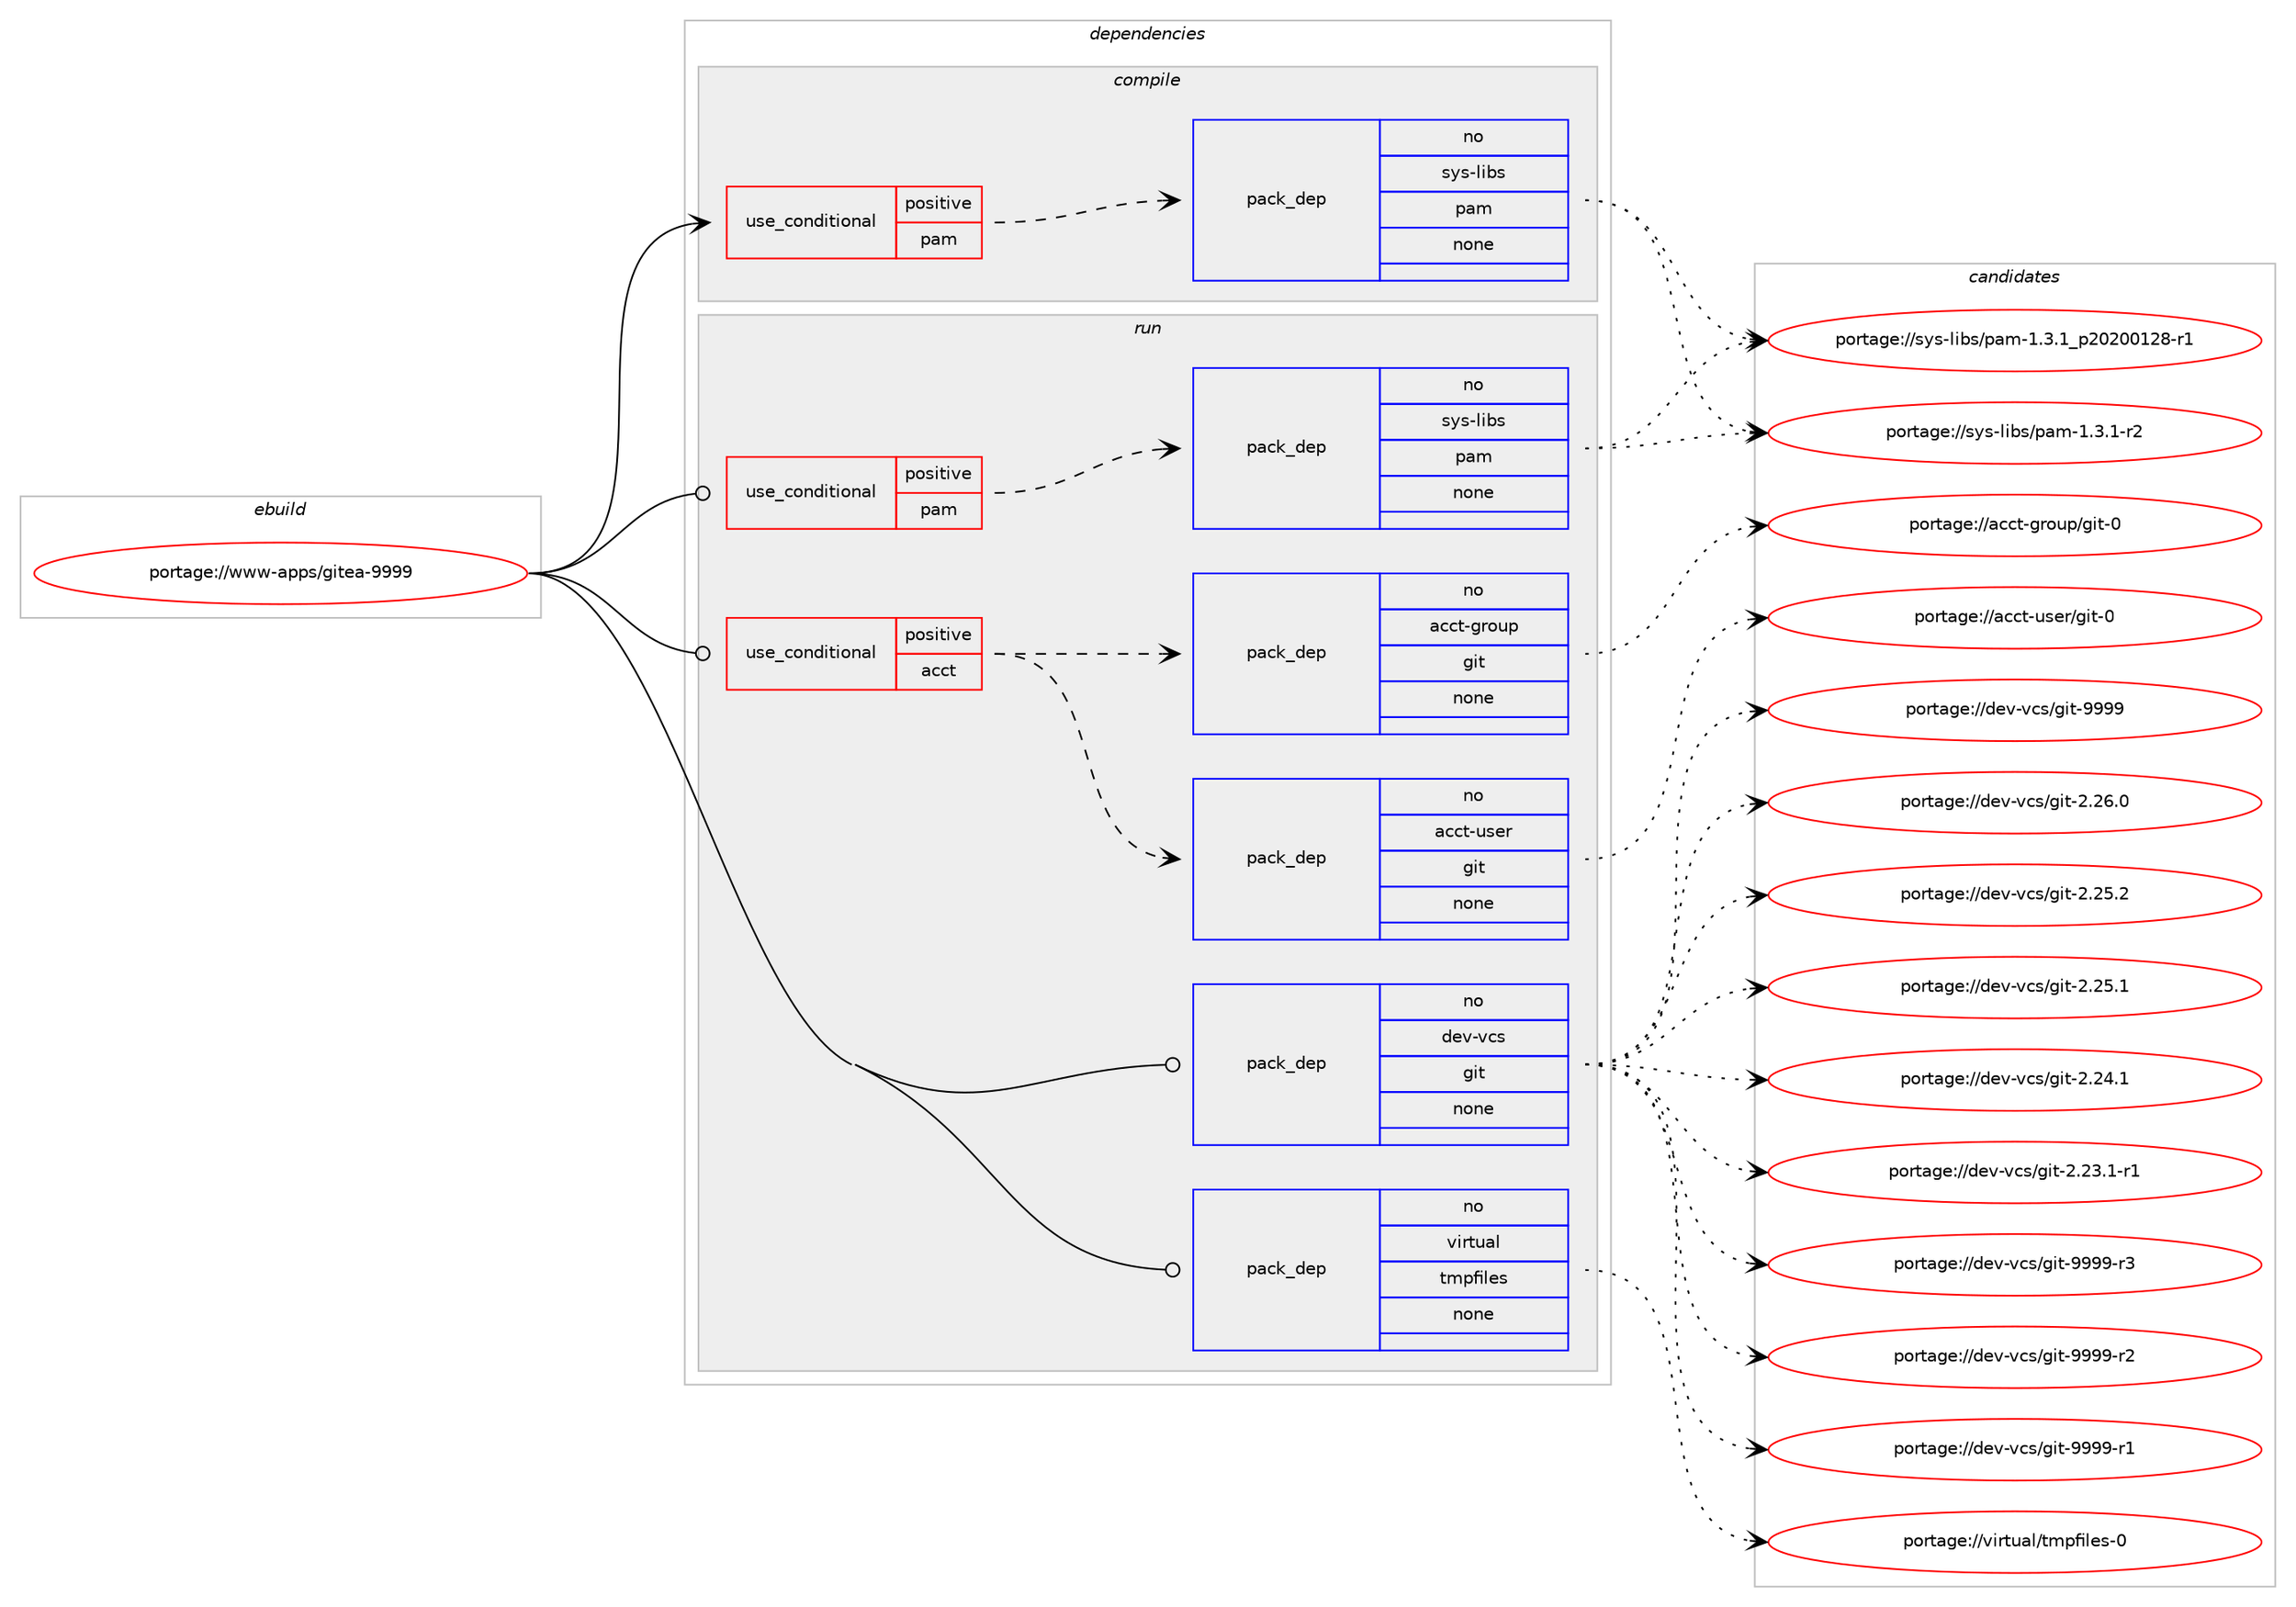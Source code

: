 digraph prolog {

# *************
# Graph options
# *************

newrank=true;
concentrate=true;
compound=true;
graph [rankdir=LR,fontname=Helvetica,fontsize=10,ranksep=1.5];#, ranksep=2.5, nodesep=0.2];
edge  [arrowhead=vee];
node  [fontname=Helvetica,fontsize=10];

# **********
# The ebuild
# **********

subgraph cluster_leftcol {
color=gray;
rank=same;
label=<<i>ebuild</i>>;
id [label="portage://www-apps/gitea-9999", color=red, width=4, href="../www-apps/gitea-9999.svg"];
}

# ****************
# The dependencies
# ****************

subgraph cluster_midcol {
color=gray;
label=<<i>dependencies</i>>;
subgraph cluster_compile {
fillcolor="#eeeeee";
style=filled;
label=<<i>compile</i>>;
subgraph cond667 {
dependency4688 [label=<<TABLE BORDER="0" CELLBORDER="1" CELLSPACING="0" CELLPADDING="4"><TR><TD ROWSPAN="3" CELLPADDING="10">use_conditional</TD></TR><TR><TD>positive</TD></TR><TR><TD>pam</TD></TR></TABLE>>, shape=none, color=red];
subgraph pack3982 {
dependency4689 [label=<<TABLE BORDER="0" CELLBORDER="1" CELLSPACING="0" CELLPADDING="4" WIDTH="220"><TR><TD ROWSPAN="6" CELLPADDING="30">pack_dep</TD></TR><TR><TD WIDTH="110">no</TD></TR><TR><TD>sys-libs</TD></TR><TR><TD>pam</TD></TR><TR><TD>none</TD></TR><TR><TD></TD></TR></TABLE>>, shape=none, color=blue];
}
dependency4688:e -> dependency4689:w [weight=20,style="dashed",arrowhead="vee"];
}
id:e -> dependency4688:w [weight=20,style="solid",arrowhead="vee"];
}
subgraph cluster_compileandrun {
fillcolor="#eeeeee";
style=filled;
label=<<i>compile and run</i>>;
}
subgraph cluster_run {
fillcolor="#eeeeee";
style=filled;
label=<<i>run</i>>;
subgraph cond668 {
dependency4690 [label=<<TABLE BORDER="0" CELLBORDER="1" CELLSPACING="0" CELLPADDING="4"><TR><TD ROWSPAN="3" CELLPADDING="10">use_conditional</TD></TR><TR><TD>positive</TD></TR><TR><TD>acct</TD></TR></TABLE>>, shape=none, color=red];
subgraph pack3983 {
dependency4691 [label=<<TABLE BORDER="0" CELLBORDER="1" CELLSPACING="0" CELLPADDING="4" WIDTH="220"><TR><TD ROWSPAN="6" CELLPADDING="30">pack_dep</TD></TR><TR><TD WIDTH="110">no</TD></TR><TR><TD>acct-group</TD></TR><TR><TD>git</TD></TR><TR><TD>none</TD></TR><TR><TD></TD></TR></TABLE>>, shape=none, color=blue];
}
dependency4690:e -> dependency4691:w [weight=20,style="dashed",arrowhead="vee"];
subgraph pack3984 {
dependency4692 [label=<<TABLE BORDER="0" CELLBORDER="1" CELLSPACING="0" CELLPADDING="4" WIDTH="220"><TR><TD ROWSPAN="6" CELLPADDING="30">pack_dep</TD></TR><TR><TD WIDTH="110">no</TD></TR><TR><TD>acct-user</TD></TR><TR><TD>git</TD></TR><TR><TD>none</TD></TR><TR><TD></TD></TR></TABLE>>, shape=none, color=blue];
}
dependency4690:e -> dependency4692:w [weight=20,style="dashed",arrowhead="vee"];
}
id:e -> dependency4690:w [weight=20,style="solid",arrowhead="odot"];
subgraph cond669 {
dependency4693 [label=<<TABLE BORDER="0" CELLBORDER="1" CELLSPACING="0" CELLPADDING="4"><TR><TD ROWSPAN="3" CELLPADDING="10">use_conditional</TD></TR><TR><TD>positive</TD></TR><TR><TD>pam</TD></TR></TABLE>>, shape=none, color=red];
subgraph pack3985 {
dependency4694 [label=<<TABLE BORDER="0" CELLBORDER="1" CELLSPACING="0" CELLPADDING="4" WIDTH="220"><TR><TD ROWSPAN="6" CELLPADDING="30">pack_dep</TD></TR><TR><TD WIDTH="110">no</TD></TR><TR><TD>sys-libs</TD></TR><TR><TD>pam</TD></TR><TR><TD>none</TD></TR><TR><TD></TD></TR></TABLE>>, shape=none, color=blue];
}
dependency4693:e -> dependency4694:w [weight=20,style="dashed",arrowhead="vee"];
}
id:e -> dependency4693:w [weight=20,style="solid",arrowhead="odot"];
subgraph pack3986 {
dependency4695 [label=<<TABLE BORDER="0" CELLBORDER="1" CELLSPACING="0" CELLPADDING="4" WIDTH="220"><TR><TD ROWSPAN="6" CELLPADDING="30">pack_dep</TD></TR><TR><TD WIDTH="110">no</TD></TR><TR><TD>dev-vcs</TD></TR><TR><TD>git</TD></TR><TR><TD>none</TD></TR><TR><TD></TD></TR></TABLE>>, shape=none, color=blue];
}
id:e -> dependency4695:w [weight=20,style="solid",arrowhead="odot"];
subgraph pack3987 {
dependency4696 [label=<<TABLE BORDER="0" CELLBORDER="1" CELLSPACING="0" CELLPADDING="4" WIDTH="220"><TR><TD ROWSPAN="6" CELLPADDING="30">pack_dep</TD></TR><TR><TD WIDTH="110">no</TD></TR><TR><TD>virtual</TD></TR><TR><TD>tmpfiles</TD></TR><TR><TD>none</TD></TR><TR><TD></TD></TR></TABLE>>, shape=none, color=blue];
}
id:e -> dependency4696:w [weight=20,style="solid",arrowhead="odot"];
}
}

# **************
# The candidates
# **************

subgraph cluster_choices {
rank=same;
color=gray;
label=<<i>candidates</i>>;

subgraph choice3982 {
color=black;
nodesep=1;
choice115121115451081059811547112971094549465146499511250485048484950564511449 [label="portage://sys-libs/pam-1.3.1_p20200128-r1", color=red, width=4,href="../sys-libs/pam-1.3.1_p20200128-r1.svg"];
choice115121115451081059811547112971094549465146494511450 [label="portage://sys-libs/pam-1.3.1-r2", color=red, width=4,href="../sys-libs/pam-1.3.1-r2.svg"];
dependency4689:e -> choice115121115451081059811547112971094549465146499511250485048484950564511449:w [style=dotted,weight="100"];
dependency4689:e -> choice115121115451081059811547112971094549465146494511450:w [style=dotted,weight="100"];
}
subgraph choice3983 {
color=black;
nodesep=1;
choice97999911645103114111117112471031051164548 [label="portage://acct-group/git-0", color=red, width=4,href="../acct-group/git-0.svg"];
dependency4691:e -> choice97999911645103114111117112471031051164548:w [style=dotted,weight="100"];
}
subgraph choice3984 {
color=black;
nodesep=1;
choice97999911645117115101114471031051164548 [label="portage://acct-user/git-0", color=red, width=4,href="../acct-user/git-0.svg"];
dependency4692:e -> choice97999911645117115101114471031051164548:w [style=dotted,weight="100"];
}
subgraph choice3985 {
color=black;
nodesep=1;
choice115121115451081059811547112971094549465146499511250485048484950564511449 [label="portage://sys-libs/pam-1.3.1_p20200128-r1", color=red, width=4,href="../sys-libs/pam-1.3.1_p20200128-r1.svg"];
choice115121115451081059811547112971094549465146494511450 [label="portage://sys-libs/pam-1.3.1-r2", color=red, width=4,href="../sys-libs/pam-1.3.1-r2.svg"];
dependency4694:e -> choice115121115451081059811547112971094549465146499511250485048484950564511449:w [style=dotted,weight="100"];
dependency4694:e -> choice115121115451081059811547112971094549465146494511450:w [style=dotted,weight="100"];
}
subgraph choice3986 {
color=black;
nodesep=1;
choice10010111845118991154710310511645575757574511451 [label="portage://dev-vcs/git-9999-r3", color=red, width=4,href="../dev-vcs/git-9999-r3.svg"];
choice10010111845118991154710310511645575757574511450 [label="portage://dev-vcs/git-9999-r2", color=red, width=4,href="../dev-vcs/git-9999-r2.svg"];
choice10010111845118991154710310511645575757574511449 [label="portage://dev-vcs/git-9999-r1", color=red, width=4,href="../dev-vcs/git-9999-r1.svg"];
choice1001011184511899115471031051164557575757 [label="portage://dev-vcs/git-9999", color=red, width=4,href="../dev-vcs/git-9999.svg"];
choice10010111845118991154710310511645504650544648 [label="portage://dev-vcs/git-2.26.0", color=red, width=4,href="../dev-vcs/git-2.26.0.svg"];
choice10010111845118991154710310511645504650534650 [label="portage://dev-vcs/git-2.25.2", color=red, width=4,href="../dev-vcs/git-2.25.2.svg"];
choice10010111845118991154710310511645504650534649 [label="portage://dev-vcs/git-2.25.1", color=red, width=4,href="../dev-vcs/git-2.25.1.svg"];
choice10010111845118991154710310511645504650524649 [label="portage://dev-vcs/git-2.24.1", color=red, width=4,href="../dev-vcs/git-2.24.1.svg"];
choice100101118451189911547103105116455046505146494511449 [label="portage://dev-vcs/git-2.23.1-r1", color=red, width=4,href="../dev-vcs/git-2.23.1-r1.svg"];
dependency4695:e -> choice10010111845118991154710310511645575757574511451:w [style=dotted,weight="100"];
dependency4695:e -> choice10010111845118991154710310511645575757574511450:w [style=dotted,weight="100"];
dependency4695:e -> choice10010111845118991154710310511645575757574511449:w [style=dotted,weight="100"];
dependency4695:e -> choice1001011184511899115471031051164557575757:w [style=dotted,weight="100"];
dependency4695:e -> choice10010111845118991154710310511645504650544648:w [style=dotted,weight="100"];
dependency4695:e -> choice10010111845118991154710310511645504650534650:w [style=dotted,weight="100"];
dependency4695:e -> choice10010111845118991154710310511645504650534649:w [style=dotted,weight="100"];
dependency4695:e -> choice10010111845118991154710310511645504650524649:w [style=dotted,weight="100"];
dependency4695:e -> choice100101118451189911547103105116455046505146494511449:w [style=dotted,weight="100"];
}
subgraph choice3987 {
color=black;
nodesep=1;
choice11810511411611797108471161091121021051081011154548 [label="portage://virtual/tmpfiles-0", color=red, width=4,href="../virtual/tmpfiles-0.svg"];
dependency4696:e -> choice11810511411611797108471161091121021051081011154548:w [style=dotted,weight="100"];
}
}

}
